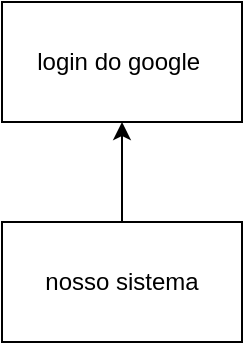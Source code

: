 <mxfile version="21.2.9" type="device">
  <diagram name="Página-1" id="F_9YrTbA94NuAvx2utAO">
    <mxGraphModel dx="1114" dy="1785" grid="1" gridSize="10" guides="1" tooltips="1" connect="1" arrows="1" fold="1" page="1" pageScale="1" pageWidth="827" pageHeight="1169" math="0" shadow="0">
      <root>
        <mxCell id="0" />
        <mxCell id="1" parent="0" />
        <mxCell id="TfOdDXsAPotWowQvEdkh-4" style="edgeStyle=orthogonalEdgeStyle;rounded=0;orthogonalLoop=1;jettySize=auto;html=1;entryX=0.5;entryY=1;entryDx=0;entryDy=0;" edge="1" parent="1" source="TfOdDXsAPotWowQvEdkh-1" target="TfOdDXsAPotWowQvEdkh-2">
          <mxGeometry relative="1" as="geometry" />
        </mxCell>
        <mxCell id="TfOdDXsAPotWowQvEdkh-1" value="nosso sistema" style="rounded=0;whiteSpace=wrap;html=1;" vertex="1" parent="1">
          <mxGeometry x="354" y="-30" width="120" height="60" as="geometry" />
        </mxCell>
        <mxCell id="TfOdDXsAPotWowQvEdkh-2" value="login do google&amp;nbsp;" style="rounded=0;whiteSpace=wrap;html=1;" vertex="1" parent="1">
          <mxGeometry x="354" y="-140" width="120" height="60" as="geometry" />
        </mxCell>
      </root>
    </mxGraphModel>
  </diagram>
</mxfile>
